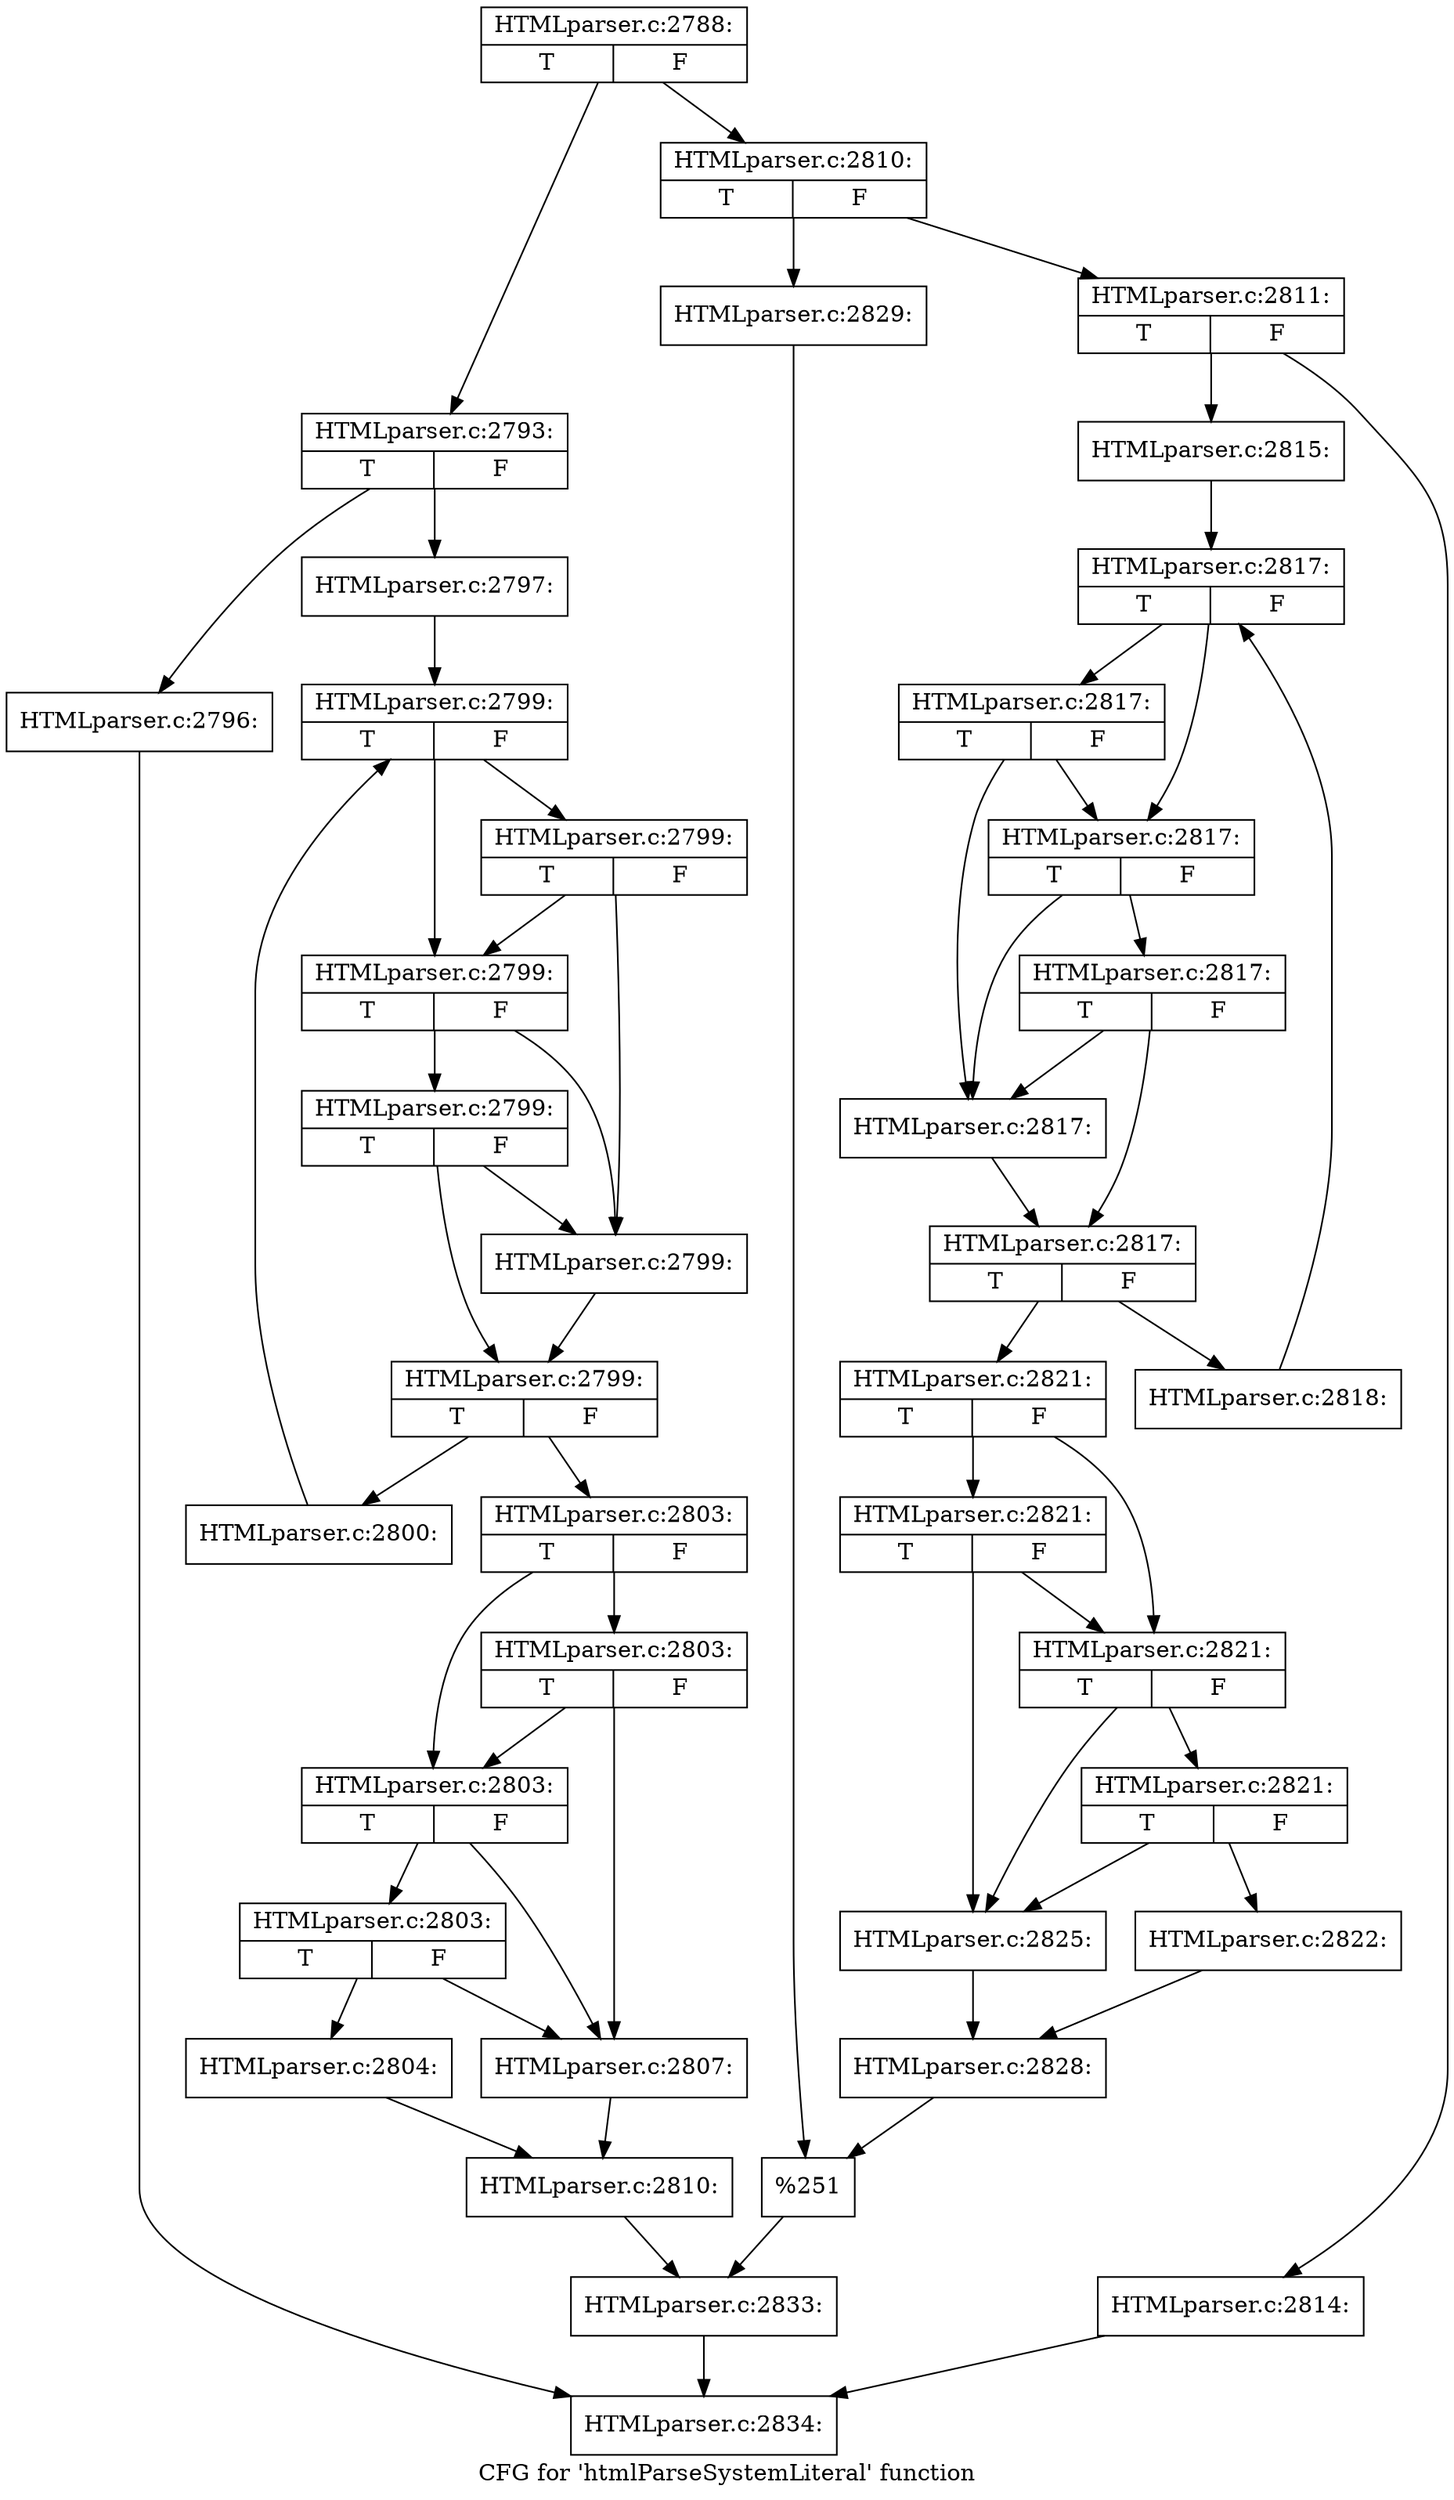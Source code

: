 digraph "CFG for 'htmlParseSystemLiteral' function" {
	label="CFG for 'htmlParseSystemLiteral' function";

	Node0x5630c5f43b40 [shape=record,label="{HTMLparser.c:2788:|{<s0>T|<s1>F}}"];
	Node0x5630c5f43b40 -> Node0x5630c5f56df0;
	Node0x5630c5f43b40 -> Node0x5630c5f56e90;
	Node0x5630c5f56df0 [shape=record,label="{HTMLparser.c:2793:|{<s0>T|<s1>F}}"];
	Node0x5630c5f56df0 -> Node0x5630c5f57490;
	Node0x5630c5f56df0 -> Node0x5630c5f574e0;
	Node0x5630c5f57490 [shape=record,label="{HTMLparser.c:2796:}"];
	Node0x5630c5f57490 -> Node0x5630c5f49860;
	Node0x5630c5f574e0 [shape=record,label="{HTMLparser.c:2797:}"];
	Node0x5630c5f574e0 -> Node0x5630c5f58490;
	Node0x5630c5f58490 [shape=record,label="{HTMLparser.c:2799:|{<s0>T|<s1>F}}"];
	Node0x5630c5f58490 -> Node0x5630c5f588a0;
	Node0x5630c5f58490 -> Node0x5630c5f58850;
	Node0x5630c5f588a0 [shape=record,label="{HTMLparser.c:2799:|{<s0>T|<s1>F}}"];
	Node0x5630c5f588a0 -> Node0x5630c5f58780;
	Node0x5630c5f588a0 -> Node0x5630c5f58850;
	Node0x5630c5f58850 [shape=record,label="{HTMLparser.c:2799:|{<s0>T|<s1>F}}"];
	Node0x5630c5f58850 -> Node0x5630c5f58780;
	Node0x5630c5f58850 -> Node0x5630c5f587d0;
	Node0x5630c5f587d0 [shape=record,label="{HTMLparser.c:2799:|{<s0>T|<s1>F}}"];
	Node0x5630c5f587d0 -> Node0x5630c5f58780;
	Node0x5630c5f587d0 -> Node0x5630c5f58730;
	Node0x5630c5f58780 [shape=record,label="{HTMLparser.c:2799:}"];
	Node0x5630c5f58780 -> Node0x5630c5f58730;
	Node0x5630c5f58730 [shape=record,label="{HTMLparser.c:2799:|{<s0>T|<s1>F}}"];
	Node0x5630c5f58730 -> Node0x5630c5f59ec0;
	Node0x5630c5f58730 -> Node0x5630c5f586b0;
	Node0x5630c5f59ec0 [shape=record,label="{HTMLparser.c:2800:}"];
	Node0x5630c5f59ec0 -> Node0x5630c5f58490;
	Node0x5630c5f586b0 [shape=record,label="{HTMLparser.c:2803:|{<s0>T|<s1>F}}"];
	Node0x5630c5f586b0 -> Node0x5630c5f5a540;
	Node0x5630c5f586b0 -> Node0x5630c5f5a4f0;
	Node0x5630c5f5a540 [shape=record,label="{HTMLparser.c:2803:|{<s0>T|<s1>F}}"];
	Node0x5630c5f5a540 -> Node0x5630c5f5a420;
	Node0x5630c5f5a540 -> Node0x5630c5f5a4f0;
	Node0x5630c5f5a4f0 [shape=record,label="{HTMLparser.c:2803:|{<s0>T|<s1>F}}"];
	Node0x5630c5f5a4f0 -> Node0x5630c5f5a420;
	Node0x5630c5f5a4f0 -> Node0x5630c5f5a470;
	Node0x5630c5f5a470 [shape=record,label="{HTMLparser.c:2803:|{<s0>T|<s1>F}}"];
	Node0x5630c5f5a470 -> Node0x5630c5f5a420;
	Node0x5630c5f5a470 -> Node0x5630c5f5a380;
	Node0x5630c5f5a380 [shape=record,label="{HTMLparser.c:2804:}"];
	Node0x5630c5f5a380 -> Node0x5630c5f5a3d0;
	Node0x5630c5f5a420 [shape=record,label="{HTMLparser.c:2807:}"];
	Node0x5630c5f5a420 -> Node0x5630c5f5a3d0;
	Node0x5630c5f5a3d0 [shape=record,label="{HTMLparser.c:2810:}"];
	Node0x5630c5f5a3d0 -> Node0x5630c5f56e40;
	Node0x5630c5f56e90 [shape=record,label="{HTMLparser.c:2810:|{<s0>T|<s1>F}}"];
	Node0x5630c5f56e90 -> Node0x5630c5f5c630;
	Node0x5630c5f56e90 -> Node0x5630c5f5c6d0;
	Node0x5630c5f5c630 [shape=record,label="{HTMLparser.c:2811:|{<s0>T|<s1>F}}"];
	Node0x5630c5f5c630 -> Node0x5630c5f5ce10;
	Node0x5630c5f5c630 -> Node0x5630c5f5ce60;
	Node0x5630c5f5ce10 [shape=record,label="{HTMLparser.c:2814:}"];
	Node0x5630c5f5ce10 -> Node0x5630c5f49860;
	Node0x5630c5f5ce60 [shape=record,label="{HTMLparser.c:2815:}"];
	Node0x5630c5f5ce60 -> Node0x5630c5f5deb0;
	Node0x5630c5f5deb0 [shape=record,label="{HTMLparser.c:2817:|{<s0>T|<s1>F}}"];
	Node0x5630c5f5deb0 -> Node0x5630c5f5e2c0;
	Node0x5630c5f5deb0 -> Node0x5630c5f5e270;
	Node0x5630c5f5e2c0 [shape=record,label="{HTMLparser.c:2817:|{<s0>T|<s1>F}}"];
	Node0x5630c5f5e2c0 -> Node0x5630c5f5e1a0;
	Node0x5630c5f5e2c0 -> Node0x5630c5f5e270;
	Node0x5630c5f5e270 [shape=record,label="{HTMLparser.c:2817:|{<s0>T|<s1>F}}"];
	Node0x5630c5f5e270 -> Node0x5630c5f5e1a0;
	Node0x5630c5f5e270 -> Node0x5630c5f5e1f0;
	Node0x5630c5f5e1f0 [shape=record,label="{HTMLparser.c:2817:|{<s0>T|<s1>F}}"];
	Node0x5630c5f5e1f0 -> Node0x5630c5f5e1a0;
	Node0x5630c5f5e1f0 -> Node0x5630c5f5e150;
	Node0x5630c5f5e1a0 [shape=record,label="{HTMLparser.c:2817:}"];
	Node0x5630c5f5e1a0 -> Node0x5630c5f5e150;
	Node0x5630c5f5e150 [shape=record,label="{HTMLparser.c:2817:|{<s0>T|<s1>F}}"];
	Node0x5630c5f5e150 -> Node0x5630c5f5f8e0;
	Node0x5630c5f5e150 -> Node0x5630c5f5e0d0;
	Node0x5630c5f5f8e0 [shape=record,label="{HTMLparser.c:2818:}"];
	Node0x5630c5f5f8e0 -> Node0x5630c5f5deb0;
	Node0x5630c5f5e0d0 [shape=record,label="{HTMLparser.c:2821:|{<s0>T|<s1>F}}"];
	Node0x5630c5f5e0d0 -> Node0x5630c5f5ff60;
	Node0x5630c5f5e0d0 -> Node0x5630c5f5ff10;
	Node0x5630c5f5ff60 [shape=record,label="{HTMLparser.c:2821:|{<s0>T|<s1>F}}"];
	Node0x5630c5f5ff60 -> Node0x5630c5f5fe40;
	Node0x5630c5f5ff60 -> Node0x5630c5f5ff10;
	Node0x5630c5f5ff10 [shape=record,label="{HTMLparser.c:2821:|{<s0>T|<s1>F}}"];
	Node0x5630c5f5ff10 -> Node0x5630c5f5fe40;
	Node0x5630c5f5ff10 -> Node0x5630c5f5fe90;
	Node0x5630c5f5fe90 [shape=record,label="{HTMLparser.c:2821:|{<s0>T|<s1>F}}"];
	Node0x5630c5f5fe90 -> Node0x5630c5f5fe40;
	Node0x5630c5f5fe90 -> Node0x5630c5f5fda0;
	Node0x5630c5f5fda0 [shape=record,label="{HTMLparser.c:2822:}"];
	Node0x5630c5f5fda0 -> Node0x5630c5f5fdf0;
	Node0x5630c5f5fe40 [shape=record,label="{HTMLparser.c:2825:}"];
	Node0x5630c5f5fe40 -> Node0x5630c5f5fdf0;
	Node0x5630c5f5fdf0 [shape=record,label="{HTMLparser.c:2828:}"];
	Node0x5630c5f5fdf0 -> Node0x5630c5f5c680;
	Node0x5630c5f5c6d0 [shape=record,label="{HTMLparser.c:2829:}"];
	Node0x5630c5f5c6d0 -> Node0x5630c5f5c680;
	Node0x5630c5f5c680 [shape=record,label="{%251}"];
	Node0x5630c5f5c680 -> Node0x5630c5f56e40;
	Node0x5630c5f56e40 [shape=record,label="{HTMLparser.c:2833:}"];
	Node0x5630c5f56e40 -> Node0x5630c5f49860;
	Node0x5630c5f49860 [shape=record,label="{HTMLparser.c:2834:}"];
}
